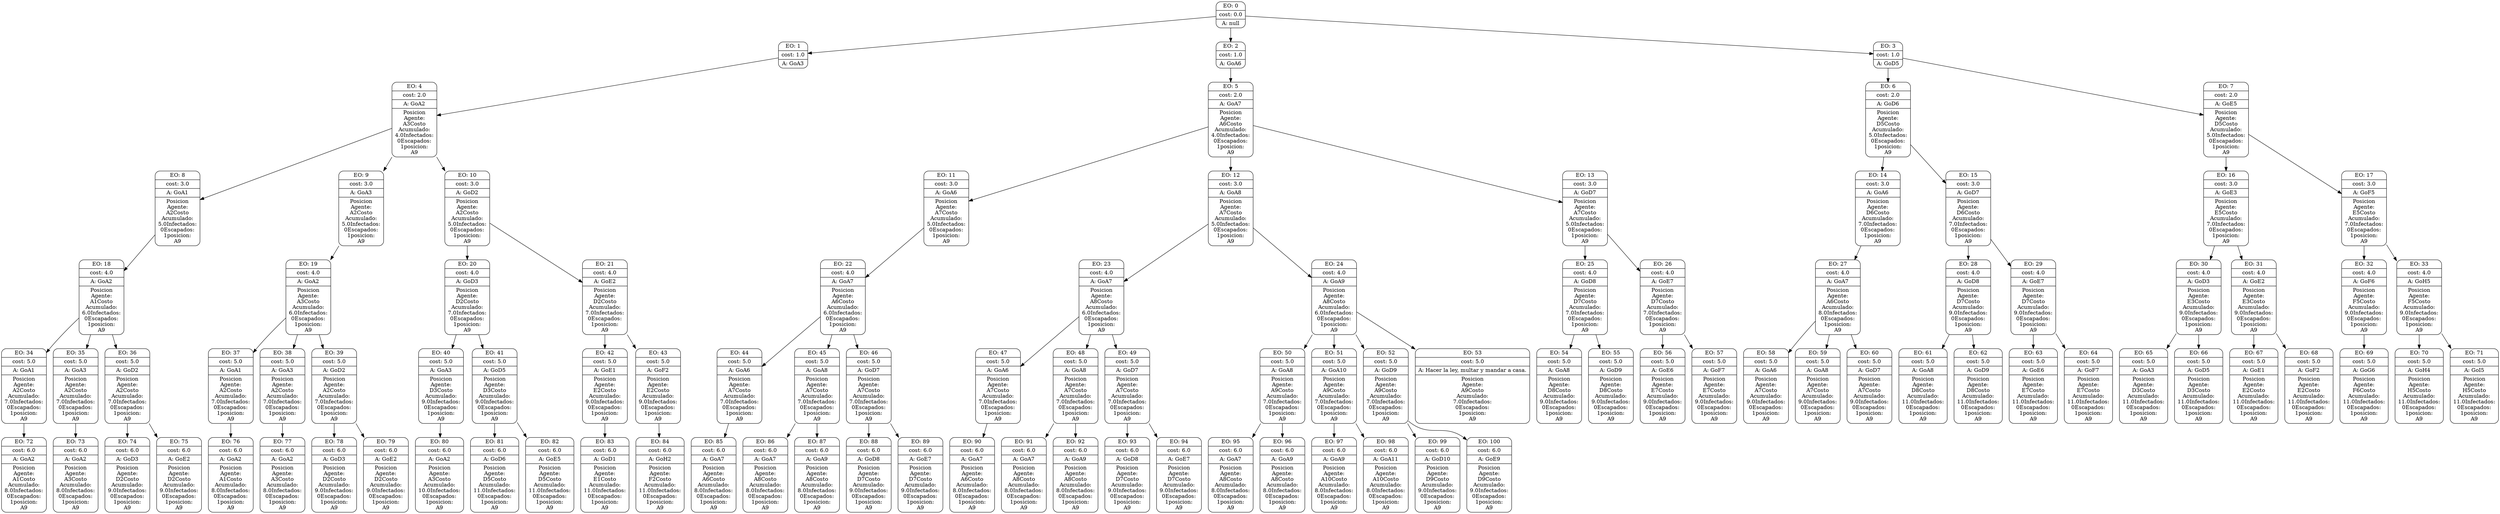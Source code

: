 digraph g {
node [shape = Mrecord];
nodo0[label="{EO: 0|cost: 0.0|A: null}"]
nodo1[label="{EO: 1|cost: 1.0|A: GoA3}"]
nodo4[label="{EO: 4|cost: 2.0|A: GoA2|
Posicion\nAgente:\nA3
Costo\nAcumulado:\n4.0
Infectados:\n0
Escapados:\n1
	posicion:\nA9
}"]
nodo8[label="{EO: 8|cost: 3.0|A: GoA1|
Posicion\nAgente:\nA2
Costo\nAcumulado:\n5.0
Infectados:\n0
Escapados:\n1
	posicion:\nA9
}"]
nodo18[label="{EO: 18|cost: 4.0|A: GoA2|
Posicion\nAgente:\nA1
Costo\nAcumulado:\n6.0
Infectados:\n0
Escapados:\n1
	posicion:\nA9
}"]
nodo34[label="{EO: 34|cost: 5.0|A: GoA1|
Posicion\nAgente:\nA2
Costo\nAcumulado:\n7.0
Infectados:\n0
Escapados:\n1
	posicion:\nA9
}"]
nodo72[label="{EO: 72|cost: 6.0|A: GoA2|
Posicion\nAgente:\nA1
Costo\nAcumulado:\n8.0
Infectados:\n0
Escapados:\n1
	posicion:\nA9
}"]

nodo34 -> nodo72;

nodo18 -> nodo34;
nodo35[label="{EO: 35|cost: 5.0|A: GoA3|
Posicion\nAgente:\nA2
Costo\nAcumulado:\n7.0
Infectados:\n0
Escapados:\n1
	posicion:\nA9
}"]
nodo73[label="{EO: 73|cost: 6.0|A: GoA2|
Posicion\nAgente:\nA3
Costo\nAcumulado:\n8.0
Infectados:\n0
Escapados:\n1
	posicion:\nA9
}"]

nodo35 -> nodo73;

nodo18 -> nodo35;
nodo36[label="{EO: 36|cost: 5.0|A: GoD2|
Posicion\nAgente:\nA2
Costo\nAcumulado:\n7.0
Infectados:\n0
Escapados:\n1
	posicion:\nA9
}"]
nodo74[label="{EO: 74|cost: 6.0|A: GoD3|
Posicion\nAgente:\nD2
Costo\nAcumulado:\n9.0
Infectados:\n0
Escapados:\n1
	posicion:\nA9
}"]

nodo36 -> nodo74;
nodo75[label="{EO: 75|cost: 6.0|A: GoE2|
Posicion\nAgente:\nD2
Costo\nAcumulado:\n9.0
Infectados:\n0
Escapados:\n1
	posicion:\nA9
}"]

nodo36 -> nodo75;

nodo18 -> nodo36;

nodo8 -> nodo18;

nodo4 -> nodo8;
nodo9[label="{EO: 9|cost: 3.0|A: GoA3|
Posicion\nAgente:\nA2
Costo\nAcumulado:\n5.0
Infectados:\n0
Escapados:\n1
	posicion:\nA9
}"]
nodo19[label="{EO: 19|cost: 4.0|A: GoA2|
Posicion\nAgente:\nA3
Costo\nAcumulado:\n6.0
Infectados:\n0
Escapados:\n1
	posicion:\nA9
}"]
nodo37[label="{EO: 37|cost: 5.0|A: GoA1|
Posicion\nAgente:\nA2
Costo\nAcumulado:\n7.0
Infectados:\n0
Escapados:\n1
	posicion:\nA9
}"]
nodo76[label="{EO: 76|cost: 6.0|A: GoA2|
Posicion\nAgente:\nA1
Costo\nAcumulado:\n8.0
Infectados:\n0
Escapados:\n1
	posicion:\nA9
}"]

nodo37 -> nodo76;

nodo19 -> nodo37;
nodo38[label="{EO: 38|cost: 5.0|A: GoA3|
Posicion\nAgente:\nA2
Costo\nAcumulado:\n7.0
Infectados:\n0
Escapados:\n1
	posicion:\nA9
}"]
nodo77[label="{EO: 77|cost: 6.0|A: GoA2|
Posicion\nAgente:\nA3
Costo\nAcumulado:\n8.0
Infectados:\n0
Escapados:\n1
	posicion:\nA9
}"]

nodo38 -> nodo77;

nodo19 -> nodo38;
nodo39[label="{EO: 39|cost: 5.0|A: GoD2|
Posicion\nAgente:\nA2
Costo\nAcumulado:\n7.0
Infectados:\n0
Escapados:\n1
	posicion:\nA9
}"]
nodo78[label="{EO: 78|cost: 6.0|A: GoD3|
Posicion\nAgente:\nD2
Costo\nAcumulado:\n9.0
Infectados:\n0
Escapados:\n1
	posicion:\nA9
}"]

nodo39 -> nodo78;
nodo79[label="{EO: 79|cost: 6.0|A: GoE2|
Posicion\nAgente:\nD2
Costo\nAcumulado:\n9.0
Infectados:\n0
Escapados:\n1
	posicion:\nA9
}"]

nodo39 -> nodo79;

nodo19 -> nodo39;

nodo9 -> nodo19;

nodo4 -> nodo9;
nodo10[label="{EO: 10|cost: 3.0|A: GoD2|
Posicion\nAgente:\nA2
Costo\nAcumulado:\n5.0
Infectados:\n0
Escapados:\n1
	posicion:\nA9
}"]
nodo20[label="{EO: 20|cost: 4.0|A: GoD3|
Posicion\nAgente:\nD2
Costo\nAcumulado:\n7.0
Infectados:\n0
Escapados:\n1
	posicion:\nA9
}"]
nodo40[label="{EO: 40|cost: 5.0|A: GoA3|
Posicion\nAgente:\nD3
Costo\nAcumulado:\n9.0
Infectados:\n0
Escapados:\n1
	posicion:\nA9
}"]
nodo80[label="{EO: 80|cost: 6.0|A: GoA2|
Posicion\nAgente:\nA3
Costo\nAcumulado:\n10.0
Infectados:\n0
Escapados:\n1
	posicion:\nA9
}"]

nodo40 -> nodo80;

nodo20 -> nodo40;
nodo41[label="{EO: 41|cost: 5.0|A: GoD5|
Posicion\nAgente:\nD3
Costo\nAcumulado:\n9.0
Infectados:\n0
Escapados:\n1
	posicion:\nA9
}"]
nodo81[label="{EO: 81|cost: 6.0|A: GoD6|
Posicion\nAgente:\nD5
Costo\nAcumulado:\n11.0
Infectados:\n0
Escapados:\n1
	posicion:\nA9
}"]

nodo41 -> nodo81;
nodo82[label="{EO: 82|cost: 6.0|A: GoE5|
Posicion\nAgente:\nD5
Costo\nAcumulado:\n11.0
Infectados:\n0
Escapados:\n1
	posicion:\nA9
}"]

nodo41 -> nodo82;

nodo20 -> nodo41;

nodo10 -> nodo20;
nodo21[label="{EO: 21|cost: 4.0|A: GoE2|
Posicion\nAgente:\nD2
Costo\nAcumulado:\n7.0
Infectados:\n0
Escapados:\n1
	posicion:\nA9
}"]
nodo42[label="{EO: 42|cost: 5.0|A: GoE1|
Posicion\nAgente:\nE2
Costo\nAcumulado:\n9.0
Infectados:\n0
Escapados:\n1
	posicion:\nA9
}"]
nodo83[label="{EO: 83|cost: 6.0|A: GoD1|
Posicion\nAgente:\nE1
Costo\nAcumulado:\n11.0
Infectados:\n0
Escapados:\n1
	posicion:\nA9
}"]

nodo42 -> nodo83;

nodo21 -> nodo42;
nodo43[label="{EO: 43|cost: 5.0|A: GoF2|
Posicion\nAgente:\nE2
Costo\nAcumulado:\n9.0
Infectados:\n0
Escapados:\n1
	posicion:\nA9
}"]
nodo84[label="{EO: 84|cost: 6.0|A: GoH2|
Posicion\nAgente:\nF2
Costo\nAcumulado:\n11.0
Infectados:\n0
Escapados:\n1
	posicion:\nA9
}"]

nodo43 -> nodo84;

nodo21 -> nodo43;

nodo10 -> nodo21;

nodo4 -> nodo10;

nodo1 -> nodo4;

nodo0 -> nodo1;
nodo2[label="{EO: 2|cost: 1.0|A: GoA6}"]
nodo5[label="{EO: 5|cost: 2.0|A: GoA7|
Posicion\nAgente:\nA6
Costo\nAcumulado:\n4.0
Infectados:\n0
Escapados:\n1
	posicion:\nA9
}"]
nodo11[label="{EO: 11|cost: 3.0|A: GoA6|
Posicion\nAgente:\nA7
Costo\nAcumulado:\n5.0
Infectados:\n0
Escapados:\n1
	posicion:\nA9
}"]
nodo22[label="{EO: 22|cost: 4.0|A: GoA7|
Posicion\nAgente:\nA6
Costo\nAcumulado:\n6.0
Infectados:\n0
Escapados:\n1
	posicion:\nA9
}"]
nodo44[label="{EO: 44|cost: 5.0|A: GoA6|
Posicion\nAgente:\nA7
Costo\nAcumulado:\n7.0
Infectados:\n0
Escapados:\n1
	posicion:\nA9
}"]
nodo85[label="{EO: 85|cost: 6.0|A: GoA7|
Posicion\nAgente:\nA6
Costo\nAcumulado:\n8.0
Infectados:\n0
Escapados:\n1
	posicion:\nA9
}"]

nodo44 -> nodo85;

nodo22 -> nodo44;
nodo45[label="{EO: 45|cost: 5.0|A: GoA8|
Posicion\nAgente:\nA7
Costo\nAcumulado:\n7.0
Infectados:\n0
Escapados:\n1
	posicion:\nA9
}"]
nodo86[label="{EO: 86|cost: 6.0|A: GoA7|
Posicion\nAgente:\nA8
Costo\nAcumulado:\n8.0
Infectados:\n0
Escapados:\n1
	posicion:\nA9
}"]

nodo45 -> nodo86;
nodo87[label="{EO: 87|cost: 6.0|A: GoA9|
Posicion\nAgente:\nA8
Costo\nAcumulado:\n8.0
Infectados:\n0
Escapados:\n1
	posicion:\nA9
}"]

nodo45 -> nodo87;

nodo22 -> nodo45;
nodo46[label="{EO: 46|cost: 5.0|A: GoD7|
Posicion\nAgente:\nA7
Costo\nAcumulado:\n7.0
Infectados:\n0
Escapados:\n1
	posicion:\nA9
}"]
nodo88[label="{EO: 88|cost: 6.0|A: GoD8|
Posicion\nAgente:\nD7
Costo\nAcumulado:\n9.0
Infectados:\n0
Escapados:\n1
	posicion:\nA9
}"]

nodo46 -> nodo88;
nodo89[label="{EO: 89|cost: 6.0|A: GoE7|
Posicion\nAgente:\nD7
Costo\nAcumulado:\n9.0
Infectados:\n0
Escapados:\n1
	posicion:\nA9
}"]

nodo46 -> nodo89;

nodo22 -> nodo46;

nodo11 -> nodo22;

nodo5 -> nodo11;
nodo12[label="{EO: 12|cost: 3.0|A: GoA8|
Posicion\nAgente:\nA7
Costo\nAcumulado:\n5.0
Infectados:\n0
Escapados:\n1
	posicion:\nA9
}"]
nodo23[label="{EO: 23|cost: 4.0|A: GoA7|
Posicion\nAgente:\nA8
Costo\nAcumulado:\n6.0
Infectados:\n0
Escapados:\n1
	posicion:\nA9
}"]
nodo47[label="{EO: 47|cost: 5.0|A: GoA6|
Posicion\nAgente:\nA7
Costo\nAcumulado:\n7.0
Infectados:\n0
Escapados:\n1
	posicion:\nA9
}"]
nodo90[label="{EO: 90|cost: 6.0|A: GoA7|
Posicion\nAgente:\nA6
Costo\nAcumulado:\n8.0
Infectados:\n0
Escapados:\n1
	posicion:\nA9
}"]

nodo47 -> nodo90;

nodo23 -> nodo47;
nodo48[label="{EO: 48|cost: 5.0|A: GoA8|
Posicion\nAgente:\nA7
Costo\nAcumulado:\n7.0
Infectados:\n0
Escapados:\n1
	posicion:\nA9
}"]
nodo91[label="{EO: 91|cost: 6.0|A: GoA7|
Posicion\nAgente:\nA8
Costo\nAcumulado:\n8.0
Infectados:\n0
Escapados:\n1
	posicion:\nA9
}"]

nodo48 -> nodo91;
nodo92[label="{EO: 92|cost: 6.0|A: GoA9|
Posicion\nAgente:\nA8
Costo\nAcumulado:\n8.0
Infectados:\n0
Escapados:\n1
	posicion:\nA9
}"]

nodo48 -> nodo92;

nodo23 -> nodo48;
nodo49[label="{EO: 49|cost: 5.0|A: GoD7|
Posicion\nAgente:\nA7
Costo\nAcumulado:\n7.0
Infectados:\n0
Escapados:\n1
	posicion:\nA9
}"]
nodo93[label="{EO: 93|cost: 6.0|A: GoD8|
Posicion\nAgente:\nD7
Costo\nAcumulado:\n9.0
Infectados:\n0
Escapados:\n1
	posicion:\nA9
}"]

nodo49 -> nodo93;
nodo94[label="{EO: 94|cost: 6.0|A: GoE7|
Posicion\nAgente:\nD7
Costo\nAcumulado:\n9.0
Infectados:\n0
Escapados:\n1
	posicion:\nA9
}"]

nodo49 -> nodo94;

nodo23 -> nodo49;

nodo12 -> nodo23;
nodo24[label="{EO: 24|cost: 4.0|A: GoA9|
Posicion\nAgente:\nA8
Costo\nAcumulado:\n6.0
Infectados:\n0
Escapados:\n1
	posicion:\nA9
}"]
nodo50[label="{EO: 50|cost: 5.0|A: GoA8|
Posicion\nAgente:\nA9
Costo\nAcumulado:\n7.0
Infectados:\n0
Escapados:\n1
	posicion:\nA9
}"]
nodo95[label="{EO: 95|cost: 6.0|A: GoA7|
Posicion\nAgente:\nA8
Costo\nAcumulado:\n8.0
Infectados:\n0
Escapados:\n1
	posicion:\nA9
}"]

nodo50 -> nodo95;
nodo96[label="{EO: 96|cost: 6.0|A: GoA9|
Posicion\nAgente:\nA8
Costo\nAcumulado:\n8.0
Infectados:\n0
Escapados:\n1
	posicion:\nA9
}"]

nodo50 -> nodo96;

nodo24 -> nodo50;
nodo51[label="{EO: 51|cost: 5.0|A: GoA10|
Posicion\nAgente:\nA9
Costo\nAcumulado:\n7.0
Infectados:\n0
Escapados:\n1
	posicion:\nA9
}"]
nodo97[label="{EO: 97|cost: 6.0|A: GoA9|
Posicion\nAgente:\nA10
Costo\nAcumulado:\n8.0
Infectados:\n0
Escapados:\n1
	posicion:\nA9
}"]

nodo51 -> nodo97;
nodo98[label="{EO: 98|cost: 6.0|A: GoA11|
Posicion\nAgente:\nA10
Costo\nAcumulado:\n8.0
Infectados:\n0
Escapados:\n1
	posicion:\nA9
}"]

nodo51 -> nodo98;

nodo24 -> nodo51;
nodo52[label="{EO: 52|cost: 5.0|A: GoD9|
Posicion\nAgente:\nA9
Costo\nAcumulado:\n7.0
Infectados:\n0
Escapados:\n1
	posicion:\nA9
}"]
nodo99[label="{EO: 99|cost: 6.0|A: GoD10|
Posicion\nAgente:\nD9
Costo\nAcumulado:\n9.0
Infectados:\n0
Escapados:\n1
	posicion:\nA9
}"]

nodo52 -> nodo99;
nodo100[label="{EO: 100|cost: 6.0|A: GoE9|
Posicion\nAgente:\nD9
Costo\nAcumulado:\n9.0
Infectados:\n0
Escapados:\n1
	posicion:\nA9
}"]

nodo52 -> nodo100;

nodo24 -> nodo52;
nodo53[label="{EO: 53|cost: 5.0|A: Hacer la ley, multar y mandar a casa.|
Posicion\nAgente:\nA9
Costo\nAcumulado:\n7.0
Infectados:\n0
Escapados:\n1
	posicion:\nA9
}"]

nodo24 -> nodo53;

nodo12 -> nodo24;

nodo5 -> nodo12;
nodo13[label="{EO: 13|cost: 3.0|A: GoD7|
Posicion\nAgente:\nA7
Costo\nAcumulado:\n5.0
Infectados:\n0
Escapados:\n1
	posicion:\nA9
}"]
nodo25[label="{EO: 25|cost: 4.0|A: GoD8|
Posicion\nAgente:\nD7
Costo\nAcumulado:\n7.0
Infectados:\n0
Escapados:\n1
	posicion:\nA9
}"]
nodo54[label="{EO: 54|cost: 5.0|A: GoA8|
Posicion\nAgente:\nD8
Costo\nAcumulado:\n9.0
Infectados:\n0
Escapados:\n1
	posicion:\nA9
}"]

nodo25 -> nodo54;
nodo55[label="{EO: 55|cost: 5.0|A: GoD9|
Posicion\nAgente:\nD8
Costo\nAcumulado:\n9.0
Infectados:\n0
Escapados:\n1
	posicion:\nA9
}"]

nodo25 -> nodo55;

nodo13 -> nodo25;
nodo26[label="{EO: 26|cost: 4.0|A: GoE7|
Posicion\nAgente:\nD7
Costo\nAcumulado:\n7.0
Infectados:\n0
Escapados:\n1
	posicion:\nA9
}"]
nodo56[label="{EO: 56|cost: 5.0|A: GoE6|
Posicion\nAgente:\nE7
Costo\nAcumulado:\n9.0
Infectados:\n0
Escapados:\n1
	posicion:\nA9
}"]

nodo26 -> nodo56;
nodo57[label="{EO: 57|cost: 5.0|A: GoF7|
Posicion\nAgente:\nE7
Costo\nAcumulado:\n9.0
Infectados:\n0
Escapados:\n1
	posicion:\nA9
}"]

nodo26 -> nodo57;

nodo13 -> nodo26;

nodo5 -> nodo13;

nodo2 -> nodo5;

nodo0 -> nodo2;
nodo3[label="{EO: 3|cost: 1.0|A: GoD5}"]
nodo6[label="{EO: 6|cost: 2.0|A: GoD6|
Posicion\nAgente:\nD5
Costo\nAcumulado:\n5.0
Infectados:\n0
Escapados:\n1
	posicion:\nA9
}"]
nodo14[label="{EO: 14|cost: 3.0|A: GoA6|
Posicion\nAgente:\nD6
Costo\nAcumulado:\n7.0
Infectados:\n0
Escapados:\n1
	posicion:\nA9
}"]
nodo27[label="{EO: 27|cost: 4.0|A: GoA7|
Posicion\nAgente:\nA6
Costo\nAcumulado:\n8.0
Infectados:\n0
Escapados:\n1
	posicion:\nA9
}"]
nodo58[label="{EO: 58|cost: 5.0|A: GoA6|
Posicion\nAgente:\nA7
Costo\nAcumulado:\n9.0
Infectados:\n0
Escapados:\n1
	posicion:\nA9
}"]

nodo27 -> nodo58;
nodo59[label="{EO: 59|cost: 5.0|A: GoA8|
Posicion\nAgente:\nA7
Costo\nAcumulado:\n9.0
Infectados:\n0
Escapados:\n1
	posicion:\nA9
}"]

nodo27 -> nodo59;
nodo60[label="{EO: 60|cost: 5.0|A: GoD7|
Posicion\nAgente:\nA7
Costo\nAcumulado:\n9.0
Infectados:\n0
Escapados:\n1
	posicion:\nA9
}"]

nodo27 -> nodo60;

nodo14 -> nodo27;

nodo6 -> nodo14;
nodo15[label="{EO: 15|cost: 3.0|A: GoD7|
Posicion\nAgente:\nD6
Costo\nAcumulado:\n7.0
Infectados:\n0
Escapados:\n1
	posicion:\nA9
}"]
nodo28[label="{EO: 28|cost: 4.0|A: GoD8|
Posicion\nAgente:\nD7
Costo\nAcumulado:\n9.0
Infectados:\n0
Escapados:\n1
	posicion:\nA9
}"]
nodo61[label="{EO: 61|cost: 5.0|A: GoA8|
Posicion\nAgente:\nD8
Costo\nAcumulado:\n11.0
Infectados:\n0
Escapados:\n1
	posicion:\nA9
}"]

nodo28 -> nodo61;
nodo62[label="{EO: 62|cost: 5.0|A: GoD9|
Posicion\nAgente:\nD8
Costo\nAcumulado:\n11.0
Infectados:\n0
Escapados:\n1
	posicion:\nA9
}"]

nodo28 -> nodo62;

nodo15 -> nodo28;
nodo29[label="{EO: 29|cost: 4.0|A: GoE7|
Posicion\nAgente:\nD7
Costo\nAcumulado:\n9.0
Infectados:\n0
Escapados:\n1
	posicion:\nA9
}"]
nodo63[label="{EO: 63|cost: 5.0|A: GoE6|
Posicion\nAgente:\nE7
Costo\nAcumulado:\n11.0
Infectados:\n0
Escapados:\n1
	posicion:\nA9
}"]

nodo29 -> nodo63;
nodo64[label="{EO: 64|cost: 5.0|A: GoF7|
Posicion\nAgente:\nE7
Costo\nAcumulado:\n11.0
Infectados:\n0
Escapados:\n1
	posicion:\nA9
}"]

nodo29 -> nodo64;

nodo15 -> nodo29;

nodo6 -> nodo15;

nodo3 -> nodo6;
nodo7[label="{EO: 7|cost: 2.0|A: GoE5|
Posicion\nAgente:\nD5
Costo\nAcumulado:\n5.0
Infectados:\n0
Escapados:\n1
	posicion:\nA9
}"]
nodo16[label="{EO: 16|cost: 3.0|A: GoE3|
Posicion\nAgente:\nE5
Costo\nAcumulado:\n7.0
Infectados:\n0
Escapados:\n1
	posicion:\nA9
}"]
nodo30[label="{EO: 30|cost: 4.0|A: GoD3|
Posicion\nAgente:\nE3
Costo\nAcumulado:\n9.0
Infectados:\n0
Escapados:\n1
	posicion:\nA9
}"]
nodo65[label="{EO: 65|cost: 5.0|A: GoA3|
Posicion\nAgente:\nD3
Costo\nAcumulado:\n11.0
Infectados:\n0
Escapados:\n1
	posicion:\nA9
}"]

nodo30 -> nodo65;
nodo66[label="{EO: 66|cost: 5.0|A: GoD5|
Posicion\nAgente:\nD3
Costo\nAcumulado:\n11.0
Infectados:\n0
Escapados:\n1
	posicion:\nA9
}"]

nodo30 -> nodo66;

nodo16 -> nodo30;
nodo31[label="{EO: 31|cost: 4.0|A: GoE2|
Posicion\nAgente:\nE3
Costo\nAcumulado:\n9.0
Infectados:\n0
Escapados:\n1
	posicion:\nA9
}"]
nodo67[label="{EO: 67|cost: 5.0|A: GoE1|
Posicion\nAgente:\nE2
Costo\nAcumulado:\n11.0
Infectados:\n0
Escapados:\n1
	posicion:\nA9
}"]

nodo31 -> nodo67;
nodo68[label="{EO: 68|cost: 5.0|A: GoF2|
Posicion\nAgente:\nE2
Costo\nAcumulado:\n11.0
Infectados:\n0
Escapados:\n1
	posicion:\nA9
}"]

nodo31 -> nodo68;

nodo16 -> nodo31;

nodo7 -> nodo16;
nodo17[label="{EO: 17|cost: 3.0|A: GoF5|
Posicion\nAgente:\nE5
Costo\nAcumulado:\n7.0
Infectados:\n0
Escapados:\n1
	posicion:\nA9
}"]
nodo32[label="{EO: 32|cost: 4.0|A: GoF6|
Posicion\nAgente:\nF5
Costo\nAcumulado:\n9.0
Infectados:\n0
Escapados:\n1
	posicion:\nA9
}"]
nodo69[label="{EO: 69|cost: 5.0|A: GoG6|
Posicion\nAgente:\nF6
Costo\nAcumulado:\n11.0
Infectados:\n0
Escapados:\n1
	posicion:\nA9
}"]

nodo32 -> nodo69;

nodo17 -> nodo32;
nodo33[label="{EO: 33|cost: 4.0|A: GoH5|
Posicion\nAgente:\nF5
Costo\nAcumulado:\n9.0
Infectados:\n0
Escapados:\n1
	posicion:\nA9
}"]
nodo70[label="{EO: 70|cost: 5.0|A: GoH4|
Posicion\nAgente:\nH5
Costo\nAcumulado:\n11.0
Infectados:\n0
Escapados:\n1
	posicion:\nA9
}"]

nodo33 -> nodo70;
nodo71[label="{EO: 71|cost: 5.0|A: GoI5|
Posicion\nAgente:\nH5
Costo\nAcumulado:\n11.0
Infectados:\n0
Escapados:\n1
	posicion:\nA9
}"]

nodo33 -> nodo71;

nodo17 -> nodo33;

nodo7 -> nodo17;

nodo3 -> nodo7;

nodo0 -> nodo3;


}